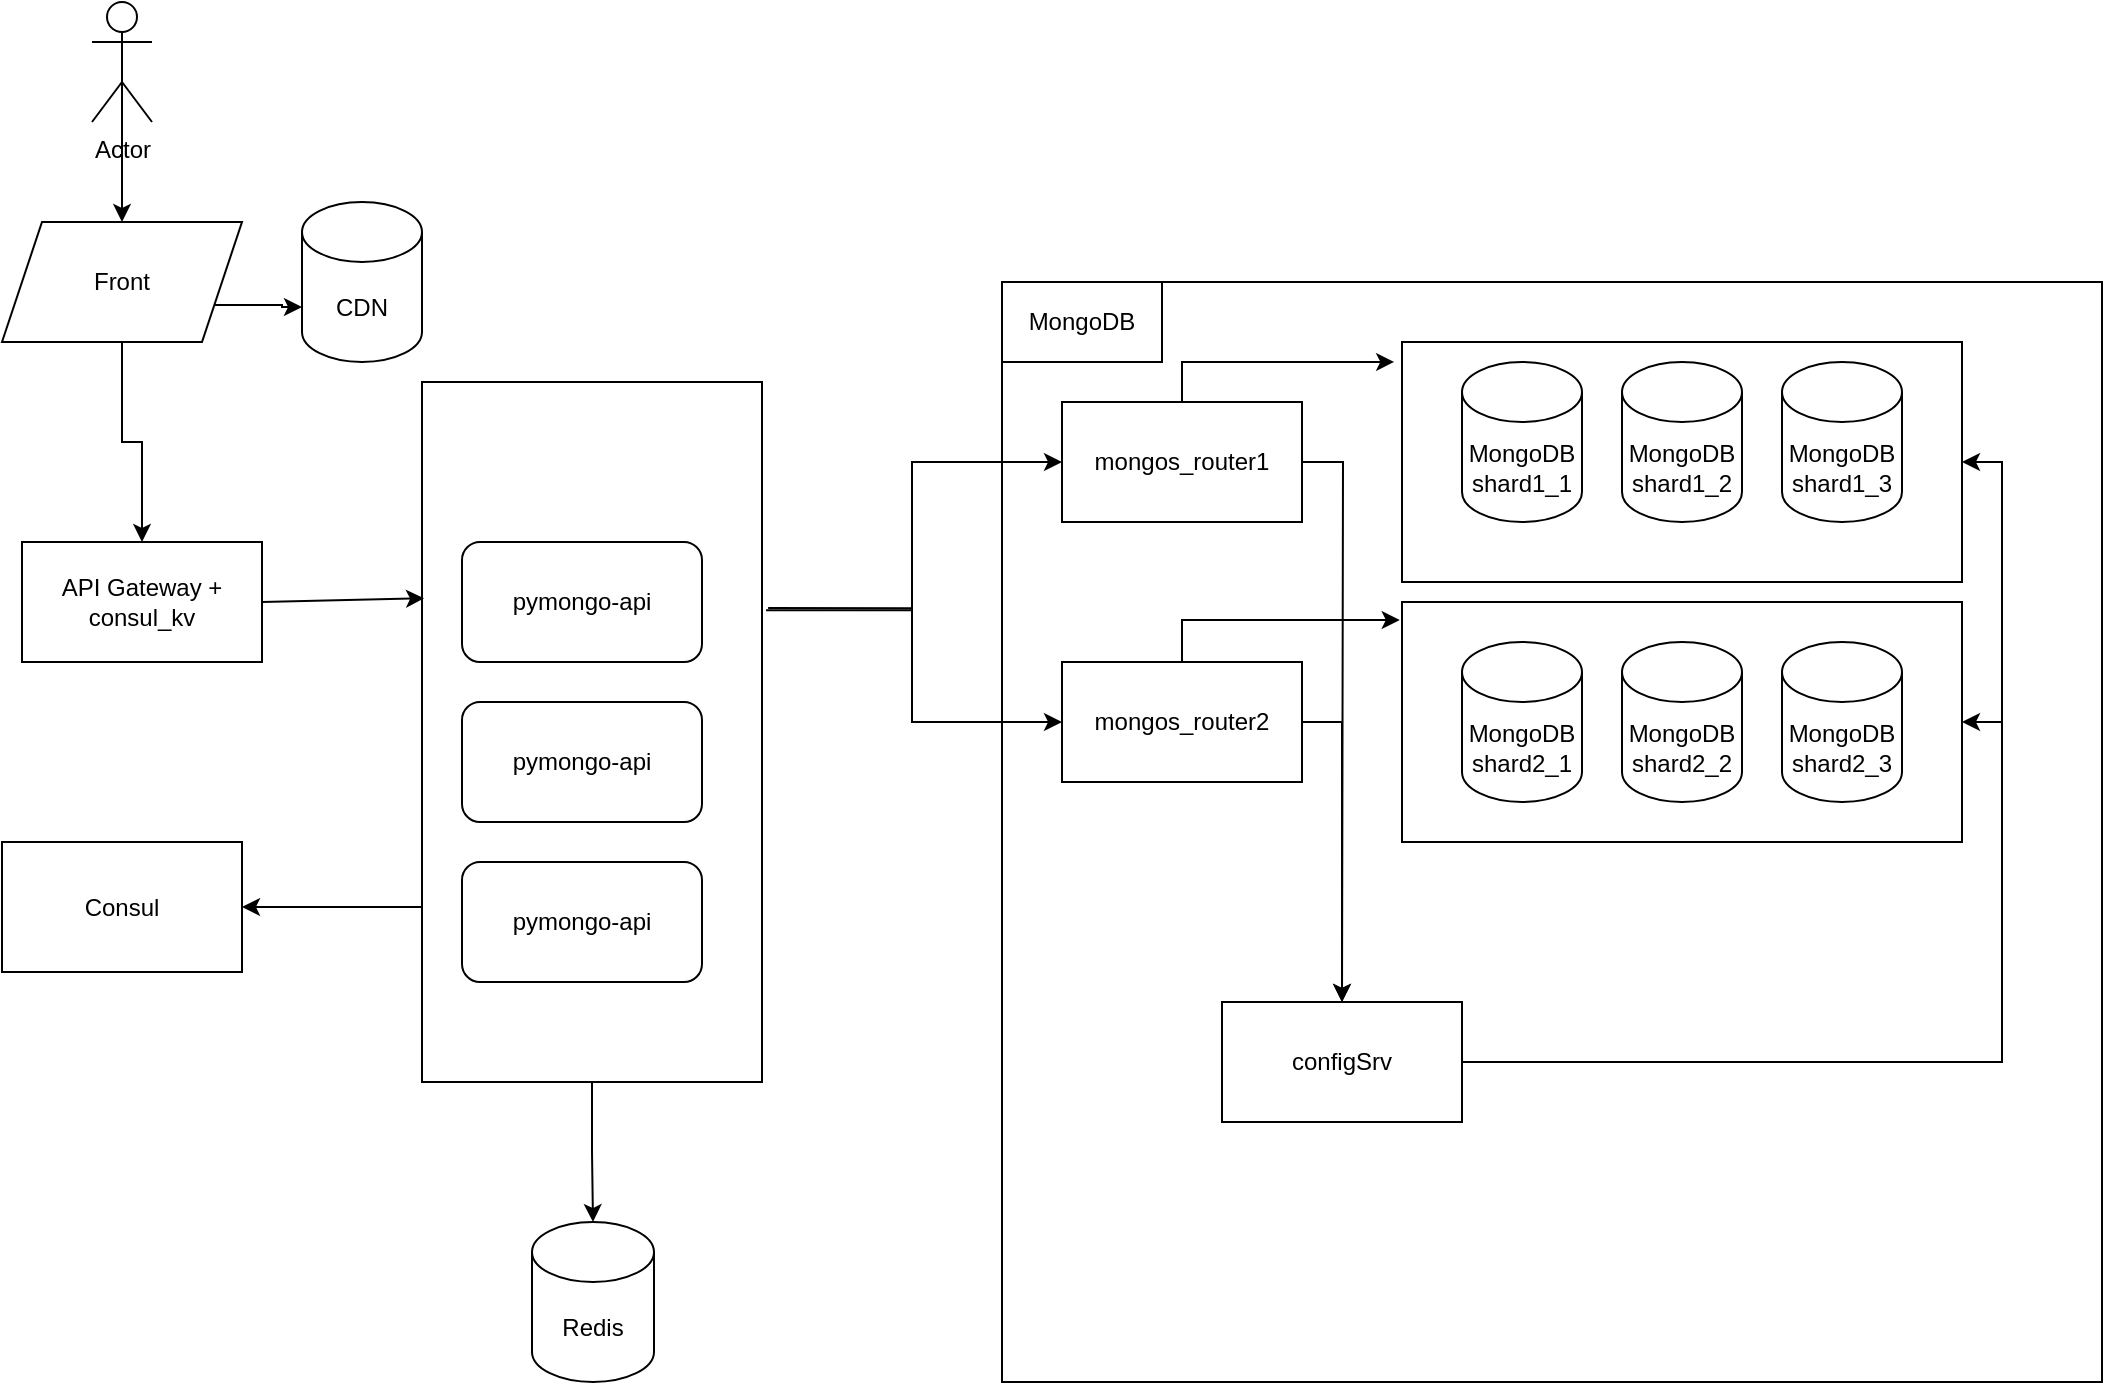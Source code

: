 <mxfile version="26.0.4">
  <diagram name="Page-1" id="-H_mtQnk-PTXWXPvYvuk">
    <mxGraphModel dx="2074" dy="-1277" grid="1" gridSize="10" guides="1" tooltips="1" connect="1" arrows="1" fold="1" page="1" pageScale="1" pageWidth="1169" pageHeight="827" math="0" shadow="0">
      <root>
        <mxCell id="0" />
        <mxCell id="1" parent="0" />
        <mxCell id="iI3RASX3YEzSXlcx2xkt-129" style="edgeStyle=none;rounded=0;orthogonalLoop=1;jettySize=auto;html=1;exitX=0;exitY=0.75;exitDx=0;exitDy=0;entryX=1;entryY=0.5;entryDx=0;entryDy=0;" edge="1" parent="1" source="iI3RASX3YEzSXlcx2xkt-130" target="iI3RASX3YEzSXlcx2xkt-157">
          <mxGeometry relative="1" as="geometry" />
        </mxCell>
        <mxCell id="iI3RASX3YEzSXlcx2xkt-130" value="" style="rounded=0;whiteSpace=wrap;html=1;" vertex="1" parent="1">
          <mxGeometry x="250" y="3040" width="170" height="350" as="geometry" />
        </mxCell>
        <mxCell id="iI3RASX3YEzSXlcx2xkt-131" value="" style="whiteSpace=wrap;html=1;aspect=fixed;" vertex="1" parent="1">
          <mxGeometry x="540" y="2990" width="550" height="550" as="geometry" />
        </mxCell>
        <mxCell id="iI3RASX3YEzSXlcx2xkt-132" value="" style="rounded=0;whiteSpace=wrap;html=1;" vertex="1" parent="1">
          <mxGeometry x="740" y="3150" width="280" height="120" as="geometry" />
        </mxCell>
        <mxCell id="iI3RASX3YEzSXlcx2xkt-133" value="" style="rounded=0;whiteSpace=wrap;html=1;" vertex="1" parent="1">
          <mxGeometry x="740" y="3020" width="280" height="120" as="geometry" />
        </mxCell>
        <mxCell id="iI3RASX3YEzSXlcx2xkt-134" value="MongoDB&lt;div&gt;shard1_1&lt;/div&gt;" style="shape=cylinder3;whiteSpace=wrap;html=1;boundedLbl=1;backgroundOutline=1;size=15;" vertex="1" parent="1">
          <mxGeometry x="770" y="3030" width="60" height="80" as="geometry" />
        </mxCell>
        <mxCell id="iI3RASX3YEzSXlcx2xkt-135" style="edgeStyle=orthogonalEdgeStyle;rounded=0;orthogonalLoop=1;jettySize=auto;html=1;entryX=0;entryY=0.5;entryDx=0;entryDy=0;exitX=1.012;exitY=0.326;exitDx=0;exitDy=0;exitPerimeter=0;" edge="1" parent="1" source="iI3RASX3YEzSXlcx2xkt-130" target="iI3RASX3YEzSXlcx2xkt-141">
          <mxGeometry relative="1" as="geometry">
            <mxPoint x="420" y="3150" as="sourcePoint" />
          </mxGeometry>
        </mxCell>
        <mxCell id="iI3RASX3YEzSXlcx2xkt-136" style="edgeStyle=orthogonalEdgeStyle;rounded=0;orthogonalLoop=1;jettySize=auto;html=1;exitX=1.018;exitY=0.323;exitDx=0;exitDy=0;entryX=0;entryY=0.5;entryDx=0;entryDy=0;exitPerimeter=0;" edge="1" parent="1" source="iI3RASX3YEzSXlcx2xkt-130" target="iI3RASX3YEzSXlcx2xkt-150">
          <mxGeometry relative="1" as="geometry" />
        </mxCell>
        <mxCell id="iI3RASX3YEzSXlcx2xkt-137" value="pymongo-api" style="rounded=1;whiteSpace=wrap;html=1;" vertex="1" parent="1">
          <mxGeometry x="270" y="3120" width="120" height="60" as="geometry" />
        </mxCell>
        <mxCell id="iI3RASX3YEzSXlcx2xkt-138" value="MongoDB&lt;div&gt;shard2_1&lt;/div&gt;" style="shape=cylinder3;whiteSpace=wrap;html=1;boundedLbl=1;backgroundOutline=1;size=15;" vertex="1" parent="1">
          <mxGeometry x="770" y="3170" width="60" height="80" as="geometry" />
        </mxCell>
        <mxCell id="iI3RASX3YEzSXlcx2xkt-139" value="MongoDB" style="rounded=0;whiteSpace=wrap;html=1;" vertex="1" parent="1">
          <mxGeometry x="540" y="2990" width="80" height="40" as="geometry" />
        </mxCell>
        <mxCell id="iI3RASX3YEzSXlcx2xkt-140" style="edgeStyle=orthogonalEdgeStyle;rounded=0;orthogonalLoop=1;jettySize=auto;html=1;exitX=1;exitY=0.5;exitDx=0;exitDy=0;" edge="1" parent="1" source="iI3RASX3YEzSXlcx2xkt-141">
          <mxGeometry relative="1" as="geometry">
            <mxPoint x="710" y="3350" as="targetPoint" />
          </mxGeometry>
        </mxCell>
        <mxCell id="iI3RASX3YEzSXlcx2xkt-141" value="mongos_router1" style="rounded=0;whiteSpace=wrap;html=1;" vertex="1" parent="1">
          <mxGeometry x="570" y="3050" width="120" height="60" as="geometry" />
        </mxCell>
        <mxCell id="iI3RASX3YEzSXlcx2xkt-142" style="edgeStyle=orthogonalEdgeStyle;rounded=0;orthogonalLoop=1;jettySize=auto;html=1;exitX=1;exitY=0.5;exitDx=0;exitDy=0;entryX=1;entryY=0.5;entryDx=0;entryDy=0;" edge="1" parent="1" source="iI3RASX3YEzSXlcx2xkt-144" target="iI3RASX3YEzSXlcx2xkt-133">
          <mxGeometry relative="1" as="geometry" />
        </mxCell>
        <mxCell id="iI3RASX3YEzSXlcx2xkt-143" style="edgeStyle=orthogonalEdgeStyle;rounded=0;orthogonalLoop=1;jettySize=auto;html=1;exitX=1;exitY=0.5;exitDx=0;exitDy=0;entryX=1;entryY=0.5;entryDx=0;entryDy=0;" edge="1" parent="1" source="iI3RASX3YEzSXlcx2xkt-144" target="iI3RASX3YEzSXlcx2xkt-132">
          <mxGeometry relative="1" as="geometry" />
        </mxCell>
        <mxCell id="iI3RASX3YEzSXlcx2xkt-144" value="configSrv" style="rounded=0;whiteSpace=wrap;html=1;" vertex="1" parent="1">
          <mxGeometry x="650" y="3350" width="120" height="60" as="geometry" />
        </mxCell>
        <mxCell id="iI3RASX3YEzSXlcx2xkt-145" value="MongoDB&lt;div&gt;shard1_2&lt;/div&gt;" style="shape=cylinder3;whiteSpace=wrap;html=1;boundedLbl=1;backgroundOutline=1;size=15;" vertex="1" parent="1">
          <mxGeometry x="850" y="3030" width="60" height="80" as="geometry" />
        </mxCell>
        <mxCell id="iI3RASX3YEzSXlcx2xkt-146" value="MongoDB&lt;div&gt;shard1_3&lt;/div&gt;" style="shape=cylinder3;whiteSpace=wrap;html=1;boundedLbl=1;backgroundOutline=1;size=15;" vertex="1" parent="1">
          <mxGeometry x="930" y="3030" width="60" height="80" as="geometry" />
        </mxCell>
        <mxCell id="iI3RASX3YEzSXlcx2xkt-147" value="MongoDB&lt;div&gt;shard2_2&lt;/div&gt;" style="shape=cylinder3;whiteSpace=wrap;html=1;boundedLbl=1;backgroundOutline=1;size=15;" vertex="1" parent="1">
          <mxGeometry x="850" y="3170" width="60" height="80" as="geometry" />
        </mxCell>
        <mxCell id="iI3RASX3YEzSXlcx2xkt-148" value="MongoDB&lt;div&gt;shard2_3&lt;/div&gt;" style="shape=cylinder3;whiteSpace=wrap;html=1;boundedLbl=1;backgroundOutline=1;size=15;" vertex="1" parent="1">
          <mxGeometry x="930" y="3170" width="60" height="80" as="geometry" />
        </mxCell>
        <mxCell id="iI3RASX3YEzSXlcx2xkt-149" style="edgeStyle=orthogonalEdgeStyle;rounded=0;orthogonalLoop=1;jettySize=auto;html=1;exitX=1;exitY=0.5;exitDx=0;exitDy=0;" edge="1" parent="1" source="iI3RASX3YEzSXlcx2xkt-150" target="iI3RASX3YEzSXlcx2xkt-144">
          <mxGeometry relative="1" as="geometry" />
        </mxCell>
        <mxCell id="iI3RASX3YEzSXlcx2xkt-150" value="mongos_router2" style="rounded=0;whiteSpace=wrap;html=1;" vertex="1" parent="1">
          <mxGeometry x="570" y="3180" width="120" height="60" as="geometry" />
        </mxCell>
        <mxCell id="iI3RASX3YEzSXlcx2xkt-151" style="edgeStyle=orthogonalEdgeStyle;rounded=0;orthogonalLoop=1;jettySize=auto;html=1;exitX=0.5;exitY=0;exitDx=0;exitDy=0;entryX=-0.004;entryY=0.075;entryDx=0;entryDy=0;entryPerimeter=0;" edge="1" parent="1" source="iI3RASX3YEzSXlcx2xkt-150" target="iI3RASX3YEzSXlcx2xkt-132">
          <mxGeometry relative="1" as="geometry" />
        </mxCell>
        <mxCell id="iI3RASX3YEzSXlcx2xkt-152" style="edgeStyle=orthogonalEdgeStyle;rounded=0;orthogonalLoop=1;jettySize=auto;html=1;exitX=0.5;exitY=0;exitDx=0;exitDy=0;entryX=-0.014;entryY=0.083;entryDx=0;entryDy=0;entryPerimeter=0;" edge="1" parent="1" source="iI3RASX3YEzSXlcx2xkt-141" target="iI3RASX3YEzSXlcx2xkt-133">
          <mxGeometry relative="1" as="geometry" />
        </mxCell>
        <mxCell id="iI3RASX3YEzSXlcx2xkt-153" value="Redis" style="shape=cylinder3;whiteSpace=wrap;html=1;boundedLbl=1;backgroundOutline=1;size=15;" vertex="1" parent="1">
          <mxGeometry x="305" y="3460" width="61" height="80" as="geometry" />
        </mxCell>
        <mxCell id="iI3RASX3YEzSXlcx2xkt-154" value="pymongo-api" style="rounded=1;whiteSpace=wrap;html=1;" vertex="1" parent="1">
          <mxGeometry x="270" y="3200" width="120" height="60" as="geometry" />
        </mxCell>
        <mxCell id="iI3RASX3YEzSXlcx2xkt-155" value="pymongo-api" style="rounded=1;whiteSpace=wrap;html=1;" vertex="1" parent="1">
          <mxGeometry x="270" y="3280" width="120" height="60" as="geometry" />
        </mxCell>
        <mxCell id="iI3RASX3YEzSXlcx2xkt-156" style="edgeStyle=orthogonalEdgeStyle;rounded=0;orthogonalLoop=1;jettySize=auto;html=1;exitX=0.5;exitY=1;exitDx=0;exitDy=0;entryX=0.5;entryY=0;entryDx=0;entryDy=0;entryPerimeter=0;" edge="1" parent="1" source="iI3RASX3YEzSXlcx2xkt-130" target="iI3RASX3YEzSXlcx2xkt-153">
          <mxGeometry relative="1" as="geometry" />
        </mxCell>
        <mxCell id="iI3RASX3YEzSXlcx2xkt-157" value="Consul" style="rounded=0;whiteSpace=wrap;html=1;" vertex="1" parent="1">
          <mxGeometry x="40" y="3270" width="120" height="65" as="geometry" />
        </mxCell>
        <mxCell id="iI3RASX3YEzSXlcx2xkt-158" value="API Gateway +&lt;div&gt;consul_kv&lt;/div&gt;" style="rounded=0;whiteSpace=wrap;html=1;" vertex="1" parent="1">
          <mxGeometry x="50" y="3120" width="120" height="60" as="geometry" />
        </mxCell>
        <mxCell id="iI3RASX3YEzSXlcx2xkt-159" style="edgeStyle=none;rounded=0;orthogonalLoop=1;jettySize=auto;html=1;exitX=1;exitY=0.5;exitDx=0;exitDy=0;entryX=0.006;entryY=0.309;entryDx=0;entryDy=0;entryPerimeter=0;" edge="1" parent="1" source="iI3RASX3YEzSXlcx2xkt-158" target="iI3RASX3YEzSXlcx2xkt-130">
          <mxGeometry relative="1" as="geometry" />
        </mxCell>
        <mxCell id="iI3RASX3YEzSXlcx2xkt-164" style="edgeStyle=orthogonalEdgeStyle;rounded=0;orthogonalLoop=1;jettySize=auto;html=1;exitX=0.5;exitY=0.5;exitDx=0;exitDy=0;exitPerimeter=0;entryX=0.5;entryY=0;entryDx=0;entryDy=0;" edge="1" parent="1" source="iI3RASX3YEzSXlcx2xkt-161" target="iI3RASX3YEzSXlcx2xkt-162">
          <mxGeometry relative="1" as="geometry" />
        </mxCell>
        <mxCell id="iI3RASX3YEzSXlcx2xkt-161" value="Actor" style="shape=umlActor;verticalLabelPosition=bottom;verticalAlign=top;html=1;outlineConnect=0;" vertex="1" parent="1">
          <mxGeometry x="85" y="2850" width="30" height="60" as="geometry" />
        </mxCell>
        <mxCell id="iI3RASX3YEzSXlcx2xkt-166" style="edgeStyle=orthogonalEdgeStyle;rounded=0;orthogonalLoop=1;jettySize=auto;html=1;exitX=0.5;exitY=1;exitDx=0;exitDy=0;" edge="1" parent="1" source="iI3RASX3YEzSXlcx2xkt-162" target="iI3RASX3YEzSXlcx2xkt-158">
          <mxGeometry relative="1" as="geometry" />
        </mxCell>
        <mxCell id="iI3RASX3YEzSXlcx2xkt-162" value="Front" style="shape=parallelogram;perimeter=parallelogramPerimeter;whiteSpace=wrap;html=1;fixedSize=1;" vertex="1" parent="1">
          <mxGeometry x="40" y="2960" width="120" height="60" as="geometry" />
        </mxCell>
        <mxCell id="iI3RASX3YEzSXlcx2xkt-163" value="CDN" style="shape=cylinder3;whiteSpace=wrap;html=1;boundedLbl=1;backgroundOutline=1;size=15;" vertex="1" parent="1">
          <mxGeometry x="190" y="2950" width="60" height="80" as="geometry" />
        </mxCell>
        <mxCell id="iI3RASX3YEzSXlcx2xkt-165" style="edgeStyle=orthogonalEdgeStyle;rounded=0;orthogonalLoop=1;jettySize=auto;html=1;exitX=1;exitY=0.75;exitDx=0;exitDy=0;entryX=0;entryY=0;entryDx=0;entryDy=52.5;entryPerimeter=0;" edge="1" parent="1" source="iI3RASX3YEzSXlcx2xkt-162" target="iI3RASX3YEzSXlcx2xkt-163">
          <mxGeometry relative="1" as="geometry" />
        </mxCell>
      </root>
    </mxGraphModel>
  </diagram>
</mxfile>
